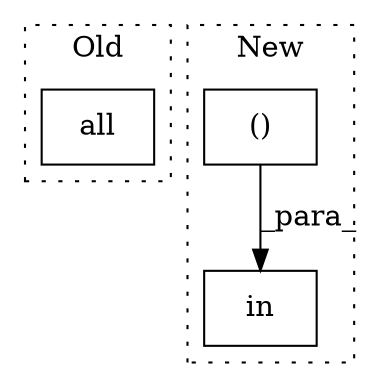 digraph G {
subgraph cluster0 {
1 [label="all" a="32" s="5308,5386" l="4,1" shape="box"];
label = "Old";
style="dotted";
}
subgraph cluster1 {
2 [label="in" a="105" s="5313" l="60" shape="box"];
3 [label="()" a="106" s="5334" l="39" shape="box"];
label = "New";
style="dotted";
}
3 -> 2 [label="_para_"];
}